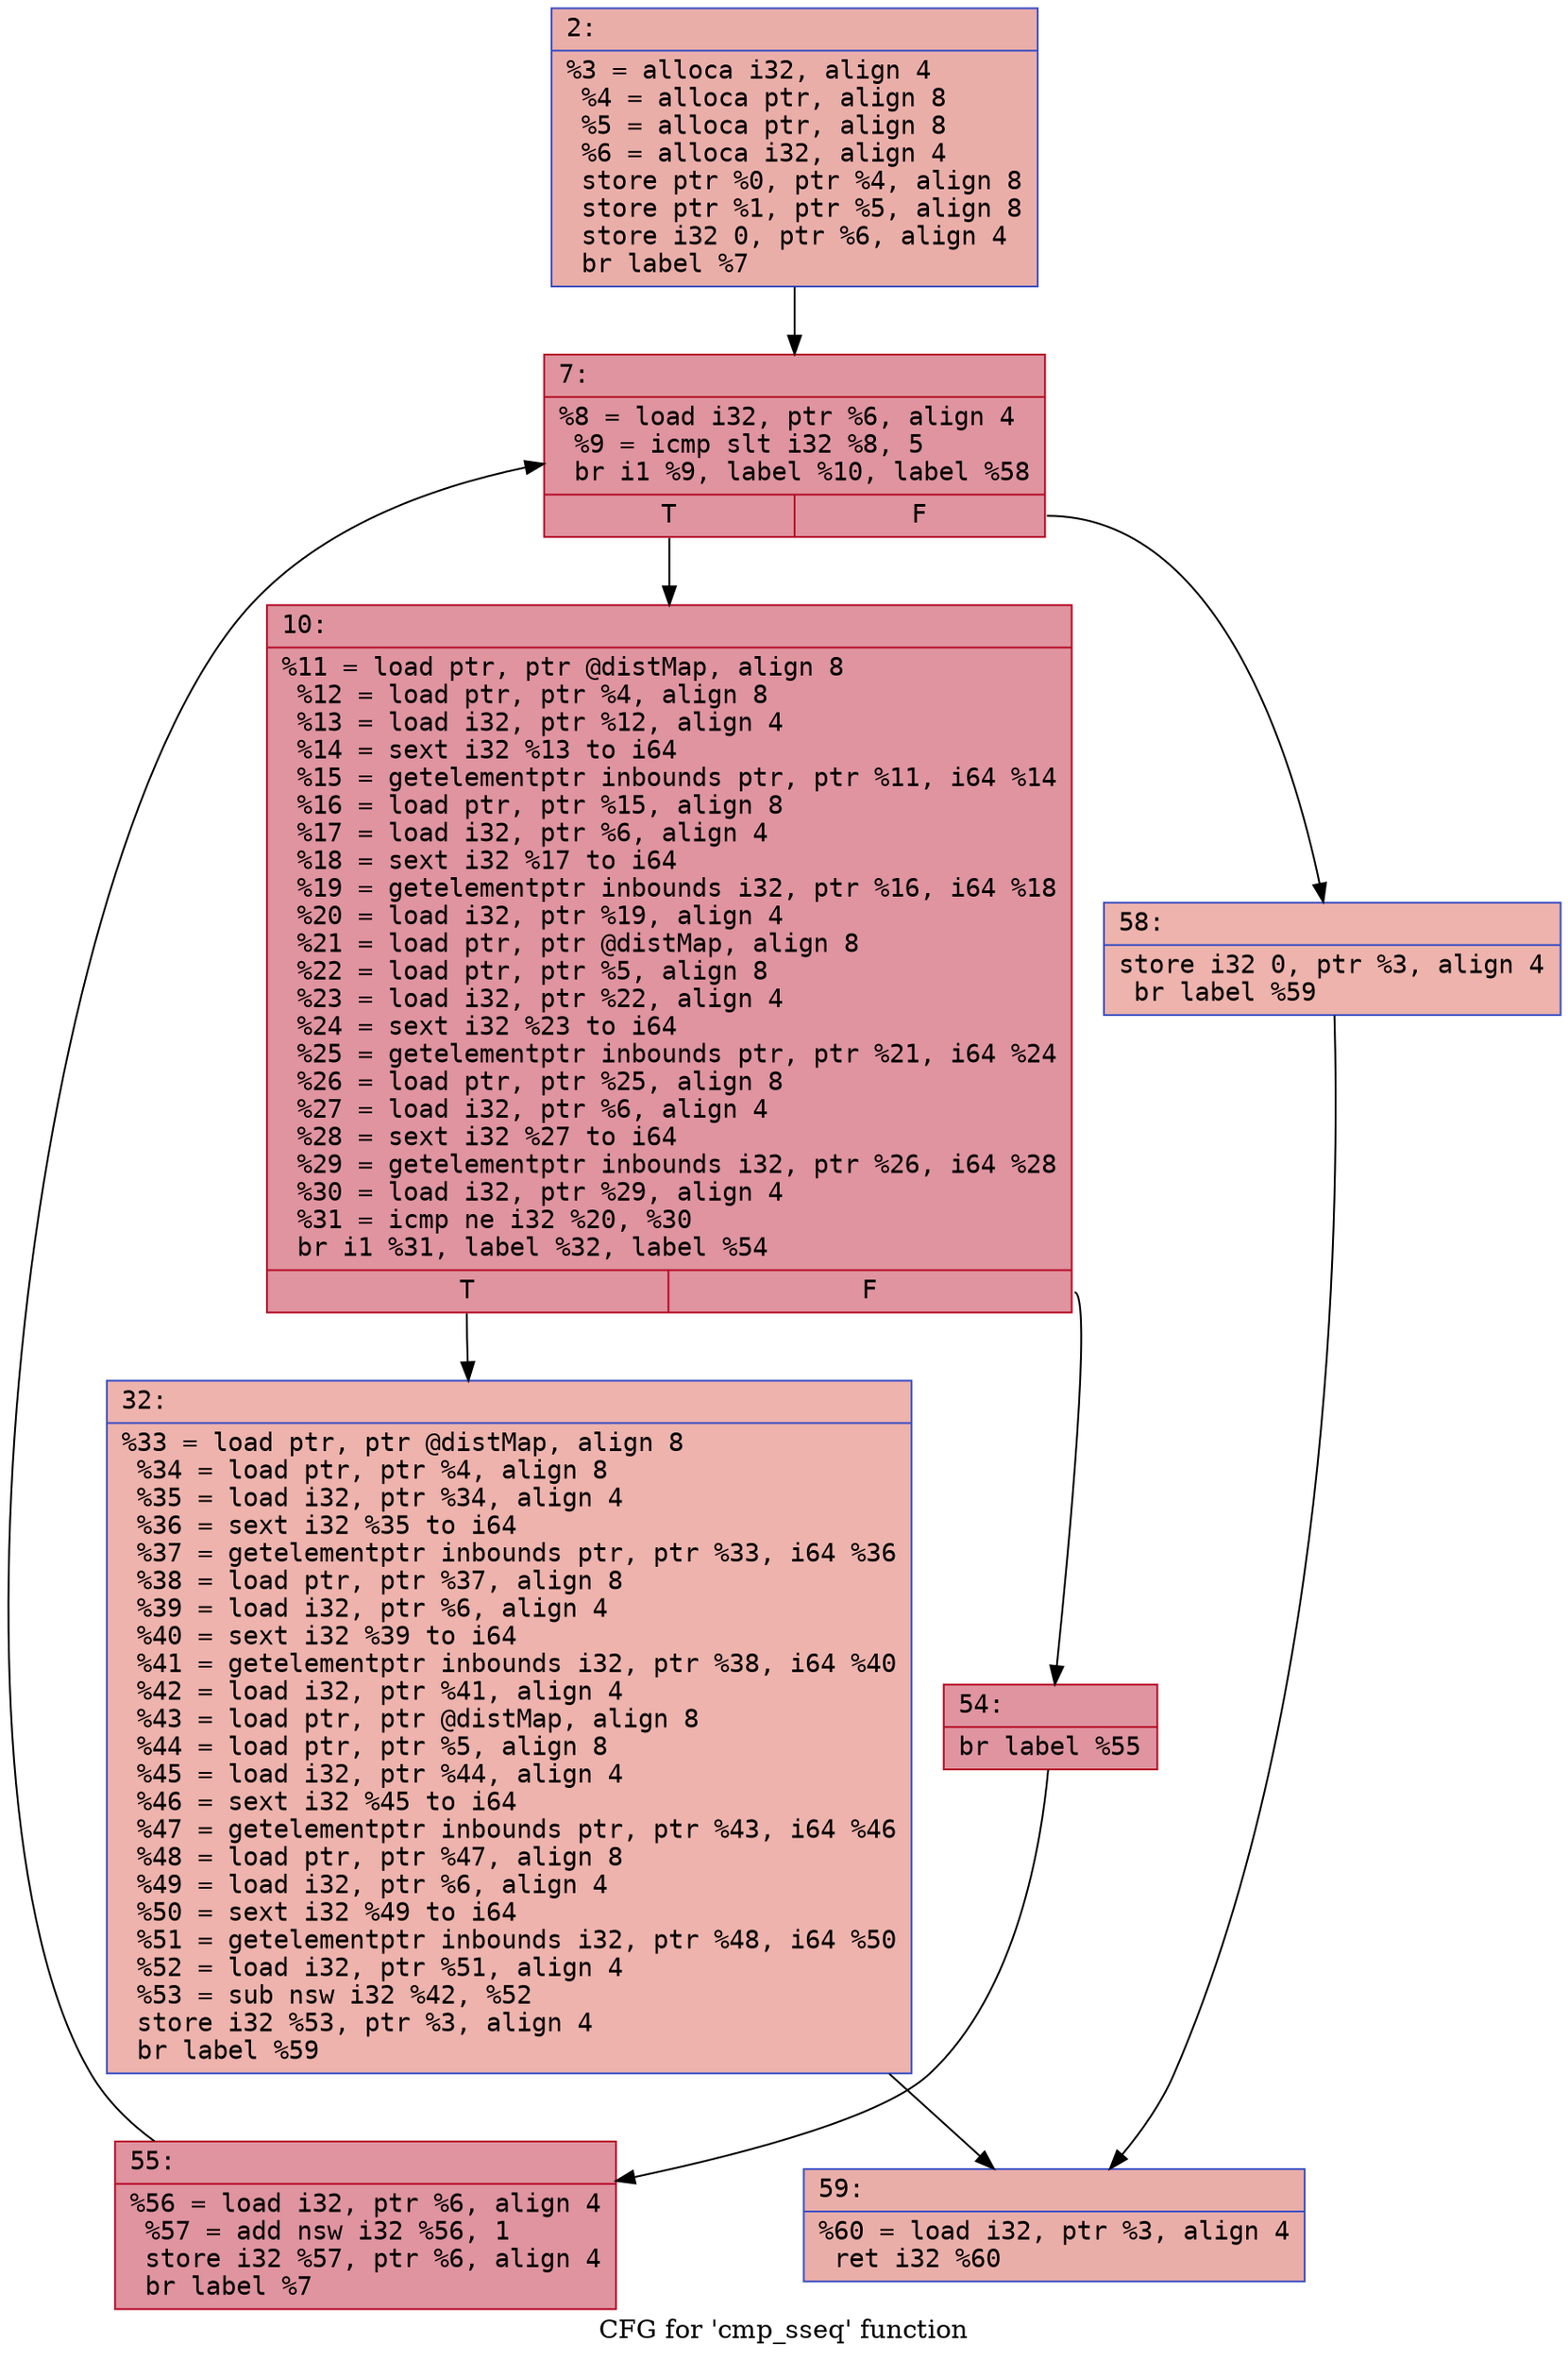 digraph "CFG for 'cmp_sseq' function" {
	label="CFG for 'cmp_sseq' function";

	Node0x600000fefac0 [shape=record,color="#3d50c3ff", style=filled, fillcolor="#d0473d70" fontname="Courier",label="{2:\l|  %3 = alloca i32, align 4\l  %4 = alloca ptr, align 8\l  %5 = alloca ptr, align 8\l  %6 = alloca i32, align 4\l  store ptr %0, ptr %4, align 8\l  store ptr %1, ptr %5, align 8\l  store i32 0, ptr %6, align 4\l  br label %7\l}"];
	Node0x600000fefac0 -> Node0x600000fefbb0[tooltip="2 -> 7\nProbability 100.00%" ];
	Node0x600000fefbb0 [shape=record,color="#b70d28ff", style=filled, fillcolor="#b70d2870" fontname="Courier",label="{7:\l|  %8 = load i32, ptr %6, align 4\l  %9 = icmp slt i32 %8, 5\l  br i1 %9, label %10, label %58\l|{<s0>T|<s1>F}}"];
	Node0x600000fefbb0:s0 -> Node0x600000fefc00[tooltip="7 -> 10\nProbability 96.88%" ];
	Node0x600000fefbb0:s1 -> Node0x600000fefd40[tooltip="7 -> 58\nProbability 3.12%" ];
	Node0x600000fefc00 [shape=record,color="#b70d28ff", style=filled, fillcolor="#b70d2870" fontname="Courier",label="{10:\l|  %11 = load ptr, ptr @distMap, align 8\l  %12 = load ptr, ptr %4, align 8\l  %13 = load i32, ptr %12, align 4\l  %14 = sext i32 %13 to i64\l  %15 = getelementptr inbounds ptr, ptr %11, i64 %14\l  %16 = load ptr, ptr %15, align 8\l  %17 = load i32, ptr %6, align 4\l  %18 = sext i32 %17 to i64\l  %19 = getelementptr inbounds i32, ptr %16, i64 %18\l  %20 = load i32, ptr %19, align 4\l  %21 = load ptr, ptr @distMap, align 8\l  %22 = load ptr, ptr %5, align 8\l  %23 = load i32, ptr %22, align 4\l  %24 = sext i32 %23 to i64\l  %25 = getelementptr inbounds ptr, ptr %21, i64 %24\l  %26 = load ptr, ptr %25, align 8\l  %27 = load i32, ptr %6, align 4\l  %28 = sext i32 %27 to i64\l  %29 = getelementptr inbounds i32, ptr %26, i64 %28\l  %30 = load i32, ptr %29, align 4\l  %31 = icmp ne i32 %20, %30\l  br i1 %31, label %32, label %54\l|{<s0>T|<s1>F}}"];
	Node0x600000fefc00:s0 -> Node0x600000fefc50[tooltip="10 -> 32\nProbability 3.12%" ];
	Node0x600000fefc00:s1 -> Node0x600000fefca0[tooltip="10 -> 54\nProbability 96.88%" ];
	Node0x600000fefc50 [shape=record,color="#3d50c3ff", style=filled, fillcolor="#d6524470" fontname="Courier",label="{32:\l|  %33 = load ptr, ptr @distMap, align 8\l  %34 = load ptr, ptr %4, align 8\l  %35 = load i32, ptr %34, align 4\l  %36 = sext i32 %35 to i64\l  %37 = getelementptr inbounds ptr, ptr %33, i64 %36\l  %38 = load ptr, ptr %37, align 8\l  %39 = load i32, ptr %6, align 4\l  %40 = sext i32 %39 to i64\l  %41 = getelementptr inbounds i32, ptr %38, i64 %40\l  %42 = load i32, ptr %41, align 4\l  %43 = load ptr, ptr @distMap, align 8\l  %44 = load ptr, ptr %5, align 8\l  %45 = load i32, ptr %44, align 4\l  %46 = sext i32 %45 to i64\l  %47 = getelementptr inbounds ptr, ptr %43, i64 %46\l  %48 = load ptr, ptr %47, align 8\l  %49 = load i32, ptr %6, align 4\l  %50 = sext i32 %49 to i64\l  %51 = getelementptr inbounds i32, ptr %48, i64 %50\l  %52 = load i32, ptr %51, align 4\l  %53 = sub nsw i32 %42, %52\l  store i32 %53, ptr %3, align 4\l  br label %59\l}"];
	Node0x600000fefc50 -> Node0x600000fefd90[tooltip="32 -> 59\nProbability 100.00%" ];
	Node0x600000fefca0 [shape=record,color="#b70d28ff", style=filled, fillcolor="#b70d2870" fontname="Courier",label="{54:\l|  br label %55\l}"];
	Node0x600000fefca0 -> Node0x600000fefcf0[tooltip="54 -> 55\nProbability 100.00%" ];
	Node0x600000fefcf0 [shape=record,color="#b70d28ff", style=filled, fillcolor="#b70d2870" fontname="Courier",label="{55:\l|  %56 = load i32, ptr %6, align 4\l  %57 = add nsw i32 %56, 1\l  store i32 %57, ptr %6, align 4\l  br label %7\l}"];
	Node0x600000fefcf0 -> Node0x600000fefbb0[tooltip="55 -> 7\nProbability 100.00%" ];
	Node0x600000fefd40 [shape=record,color="#3d50c3ff", style=filled, fillcolor="#d6524470" fontname="Courier",label="{58:\l|  store i32 0, ptr %3, align 4\l  br label %59\l}"];
	Node0x600000fefd40 -> Node0x600000fefd90[tooltip="58 -> 59\nProbability 100.00%" ];
	Node0x600000fefd90 [shape=record,color="#3d50c3ff", style=filled, fillcolor="#d0473d70" fontname="Courier",label="{59:\l|  %60 = load i32, ptr %3, align 4\l  ret i32 %60\l}"];
}
